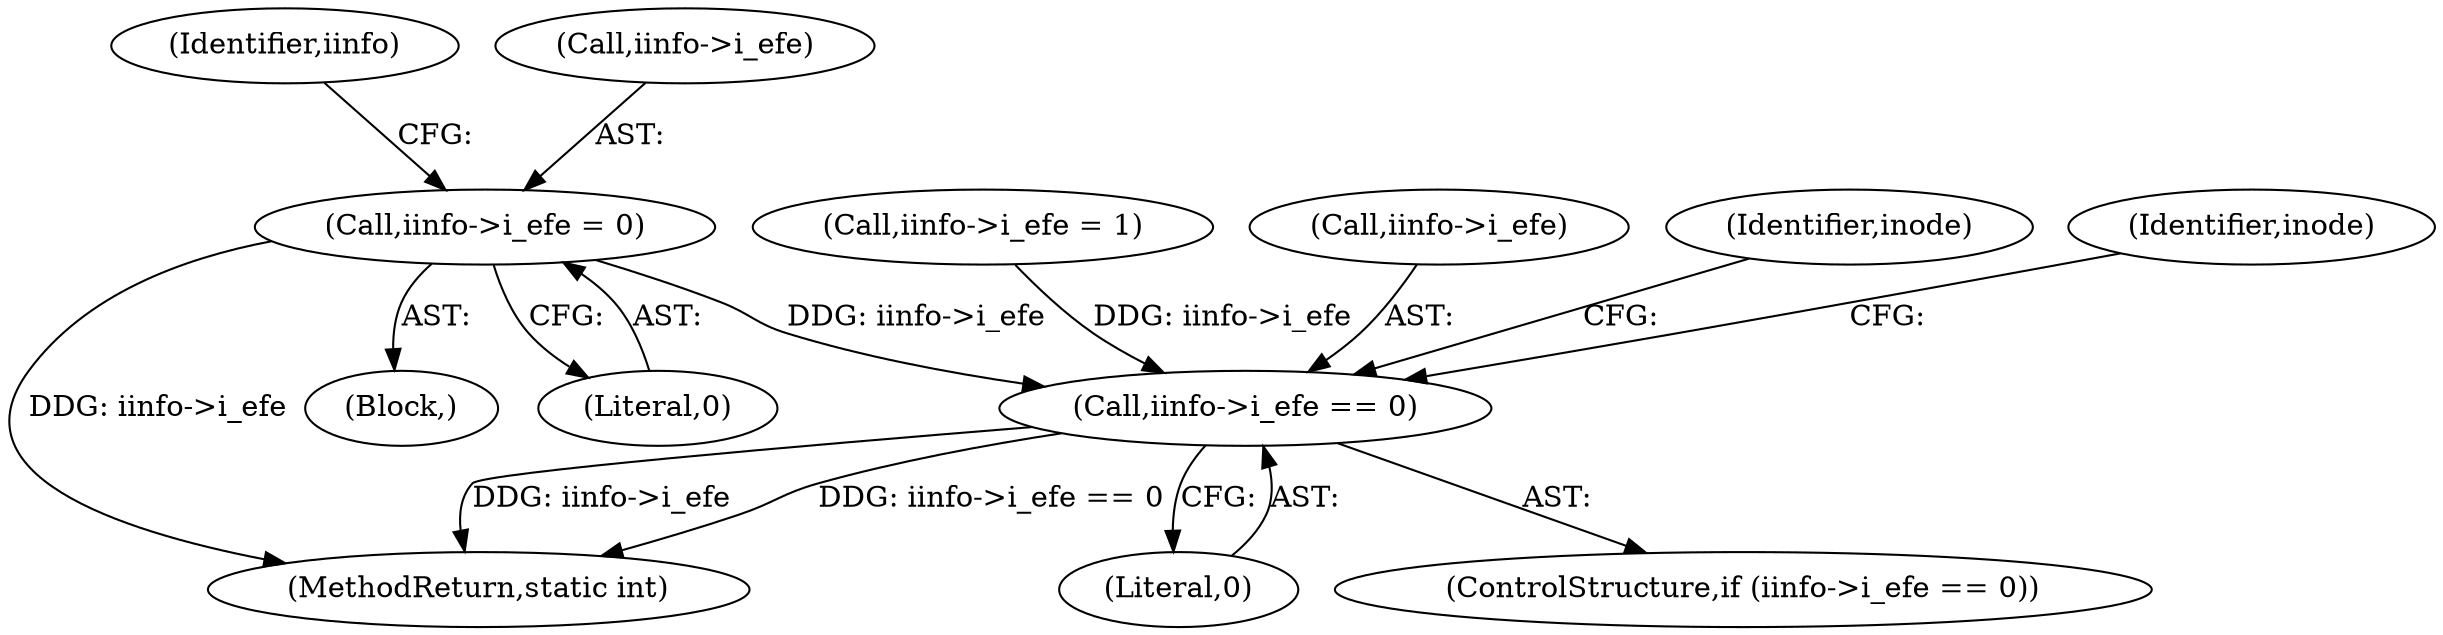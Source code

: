 digraph "0_linux_e159332b9af4b04d882dbcfe1bb0117f0a6d4b58@pointer" {
"1000467" [label="(Call,iinfo->i_efe = 0)"];
"1000762" [label="(Call,iinfo->i_efe == 0)"];
"1000411" [label="(Call,iinfo->i_efe = 1)"];
"1000762" [label="(Call,iinfo->i_efe == 0)"];
"1000471" [label="(Literal,0)"];
"1000467" [label="(Call,iinfo->i_efe = 0)"];
"1000763" [label="(Call,iinfo->i_efe)"];
"1000871" [label="(Identifier,inode)"];
"1000761" [label="(ControlStructure,if (iinfo->i_efe == 0))"];
"1000474" [label="(Identifier,iinfo)"];
"1001226" [label="(MethodReturn,static int)"];
"1000468" [label="(Call,iinfo->i_efe)"];
"1000766" [label="(Literal,0)"];
"1000770" [label="(Identifier,inode)"];
"1000466" [label="(Block,)"];
"1000467" -> "1000466"  [label="AST: "];
"1000467" -> "1000471"  [label="CFG: "];
"1000468" -> "1000467"  [label="AST: "];
"1000471" -> "1000467"  [label="AST: "];
"1000474" -> "1000467"  [label="CFG: "];
"1000467" -> "1001226"  [label="DDG: iinfo->i_efe"];
"1000467" -> "1000762"  [label="DDG: iinfo->i_efe"];
"1000762" -> "1000761"  [label="AST: "];
"1000762" -> "1000766"  [label="CFG: "];
"1000763" -> "1000762"  [label="AST: "];
"1000766" -> "1000762"  [label="AST: "];
"1000770" -> "1000762"  [label="CFG: "];
"1000871" -> "1000762"  [label="CFG: "];
"1000762" -> "1001226"  [label="DDG: iinfo->i_efe == 0"];
"1000762" -> "1001226"  [label="DDG: iinfo->i_efe"];
"1000411" -> "1000762"  [label="DDG: iinfo->i_efe"];
}
